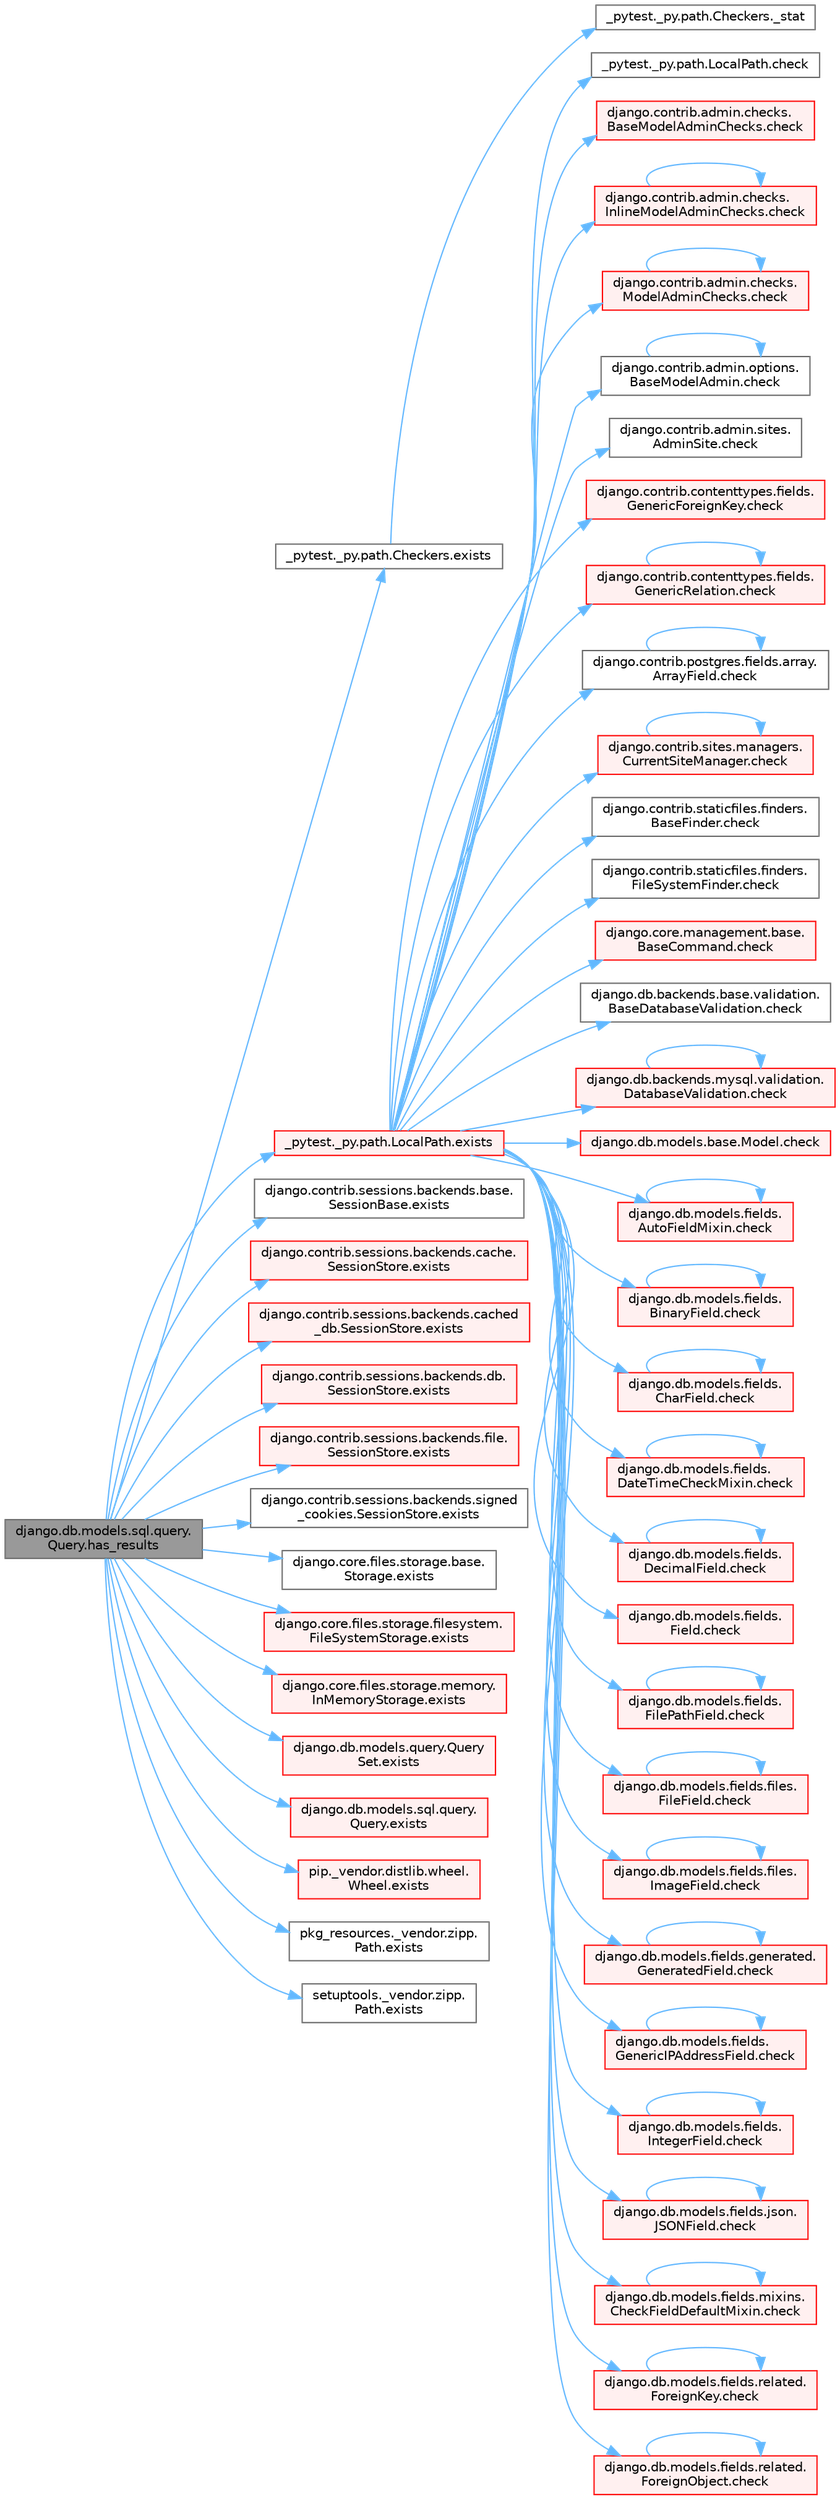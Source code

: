 digraph "django.db.models.sql.query.Query.has_results"
{
 // LATEX_PDF_SIZE
  bgcolor="transparent";
  edge [fontname=Helvetica,fontsize=10,labelfontname=Helvetica,labelfontsize=10];
  node [fontname=Helvetica,fontsize=10,shape=box,height=0.2,width=0.4];
  rankdir="LR";
  Node1 [id="Node000001",label="django.db.models.sql.query.\lQuery.has_results",height=0.2,width=0.4,color="gray40", fillcolor="grey60", style="filled", fontcolor="black",tooltip=" "];
  Node1 -> Node2 [id="edge1_Node000001_Node000002",color="steelblue1",style="solid",tooltip=" "];
  Node2 [id="Node000002",label="_pytest._py.path.Checkers.exists",height=0.2,width=0.4,color="grey40", fillcolor="white", style="filled",URL="$class__pytest_1_1__py_1_1path_1_1_checkers.html#a6dedf7a0277eaf69dd3a07ba46033cd0",tooltip=" "];
  Node2 -> Node3 [id="edge2_Node000002_Node000003",color="steelblue1",style="solid",tooltip=" "];
  Node3 [id="Node000003",label="_pytest._py.path.Checkers._stat",height=0.2,width=0.4,color="grey40", fillcolor="white", style="filled",URL="$class__pytest_1_1__py_1_1path_1_1_checkers.html#a68a6989c7dfc44d06b7bc4ad21f669a2",tooltip=" "];
  Node1 -> Node4 [id="edge3_Node000001_Node000004",color="steelblue1",style="solid",tooltip=" "];
  Node4 [id="Node000004",label="_pytest._py.path.LocalPath.exists",height=0.2,width=0.4,color="red", fillcolor="#FFF0F0", style="filled",URL="$class__pytest_1_1__py_1_1path_1_1_local_path.html#a3fbaec6b6f93562fa73a23530e92d148",tooltip=" "];
  Node4 -> Node5 [id="edge4_Node000004_Node000005",color="steelblue1",style="solid",tooltip=" "];
  Node5 [id="Node000005",label="_pytest._py.path.LocalPath.check",height=0.2,width=0.4,color="grey40", fillcolor="white", style="filled",URL="$class__pytest_1_1__py_1_1path_1_1_local_path.html#a4b987fb8998938ae4a5f4ed6aebf69ea",tooltip=" "];
  Node4 -> Node6 [id="edge5_Node000004_Node000006",color="steelblue1",style="solid",tooltip=" "];
  Node6 [id="Node000006",label="django.contrib.admin.checks.\lBaseModelAdminChecks.check",height=0.2,width=0.4,color="red", fillcolor="#FFF0F0", style="filled",URL="$classdjango_1_1contrib_1_1admin_1_1checks_1_1_base_model_admin_checks.html#a11595bf2b8d59e96fee553e518494d6d",tooltip=" "];
  Node4 -> Node39 [id="edge6_Node000004_Node000039",color="steelblue1",style="solid",tooltip=" "];
  Node39 [id="Node000039",label="django.contrib.admin.checks.\lInlineModelAdminChecks.check",height=0.2,width=0.4,color="red", fillcolor="#FFF0F0", style="filled",URL="$classdjango_1_1contrib_1_1admin_1_1checks_1_1_inline_model_admin_checks.html#acdf096659f73e5facb970e774e61f7cc",tooltip=" "];
  Node39 -> Node39 [id="edge7_Node000039_Node000039",color="steelblue1",style="solid",tooltip=" "];
  Node4 -> Node48 [id="edge8_Node000004_Node000048",color="steelblue1",style="solid",tooltip=" "];
  Node48 [id="Node000048",label="django.contrib.admin.checks.\lModelAdminChecks.check",height=0.2,width=0.4,color="red", fillcolor="#FFF0F0", style="filled",URL="$classdjango_1_1contrib_1_1admin_1_1checks_1_1_model_admin_checks.html#afedbd9df38a2915eb0a5a9cea0731bc3",tooltip=" "];
  Node48 -> Node48 [id="edge9_Node000048_Node000048",color="steelblue1",style="solid",tooltip=" "];
  Node4 -> Node68 [id="edge10_Node000004_Node000068",color="steelblue1",style="solid",tooltip=" "];
  Node68 [id="Node000068",label="django.contrib.admin.options.\lBaseModelAdmin.check",height=0.2,width=0.4,color="grey40", fillcolor="white", style="filled",URL="$classdjango_1_1contrib_1_1admin_1_1options_1_1_base_model_admin.html#af32f399c528a3e552e7518976cc41a5b",tooltip=" "];
  Node68 -> Node68 [id="edge11_Node000068_Node000068",color="steelblue1",style="solid",tooltip=" "];
  Node4 -> Node69 [id="edge12_Node000004_Node000069",color="steelblue1",style="solid",tooltip=" "];
  Node69 [id="Node000069",label="django.contrib.admin.sites.\lAdminSite.check",height=0.2,width=0.4,color="grey40", fillcolor="white", style="filled",URL="$classdjango_1_1contrib_1_1admin_1_1sites_1_1_admin_site.html#aefedadd8ec4a978001a8182443f0a75e",tooltip=" "];
  Node4 -> Node70 [id="edge13_Node000004_Node000070",color="steelblue1",style="solid",tooltip=" "];
  Node70 [id="Node000070",label="django.contrib.contenttypes.fields.\lGenericForeignKey.check",height=0.2,width=0.4,color="red", fillcolor="#FFF0F0", style="filled",URL="$classdjango_1_1contrib_1_1contenttypes_1_1fields_1_1_generic_foreign_key.html#a825d4540a94bc23ef0ce2a03f4ddb7fc",tooltip=" "];
  Node4 -> Node782 [id="edge14_Node000004_Node000782",color="steelblue1",style="solid",tooltip=" "];
  Node782 [id="Node000782",label="django.contrib.contenttypes.fields.\lGenericRelation.check",height=0.2,width=0.4,color="red", fillcolor="#FFF0F0", style="filled",URL="$classdjango_1_1contrib_1_1contenttypes_1_1fields_1_1_generic_relation.html#a45d009ec3d4930825210c7ec1bc16cac",tooltip=" "];
  Node782 -> Node782 [id="edge15_Node000782_Node000782",color="steelblue1",style="solid",tooltip=" "];
  Node4 -> Node786 [id="edge16_Node000004_Node000786",color="steelblue1",style="solid",tooltip=" "];
  Node786 [id="Node000786",label="django.contrib.postgres.fields.array.\lArrayField.check",height=0.2,width=0.4,color="grey40", fillcolor="white", style="filled",URL="$classdjango_1_1contrib_1_1postgres_1_1fields_1_1array_1_1_array_field.html#a3bfc183c9c8aad5ba35799fd720e9105",tooltip=" "];
  Node786 -> Node786 [id="edge17_Node000786_Node000786",color="steelblue1",style="solid",tooltip=" "];
  Node4 -> Node787 [id="edge18_Node000004_Node000787",color="steelblue1",style="solid",tooltip=" "];
  Node787 [id="Node000787",label="django.contrib.sites.managers.\lCurrentSiteManager.check",height=0.2,width=0.4,color="red", fillcolor="#FFF0F0", style="filled",URL="$classdjango_1_1contrib_1_1sites_1_1managers_1_1_current_site_manager.html#a24104e33647bb4f4a78f9a3b6f815248",tooltip=" "];
  Node787 -> Node787 [id="edge19_Node000787_Node000787",color="steelblue1",style="solid",tooltip=" "];
  Node4 -> Node2176 [id="edge20_Node000004_Node002176",color="steelblue1",style="solid",tooltip=" "];
  Node2176 [id="Node002176",label="django.contrib.staticfiles.finders.\lBaseFinder.check",height=0.2,width=0.4,color="grey40", fillcolor="white", style="filled",URL="$classdjango_1_1contrib_1_1staticfiles_1_1finders_1_1_base_finder.html#ab92c4f7950eea18b75fdb93463b0d29d",tooltip=" "];
  Node4 -> Node2177 [id="edge21_Node000004_Node002177",color="steelblue1",style="solid",tooltip=" "];
  Node2177 [id="Node002177",label="django.contrib.staticfiles.finders.\lFileSystemFinder.check",height=0.2,width=0.4,color="grey40", fillcolor="white", style="filled",URL="$classdjango_1_1contrib_1_1staticfiles_1_1finders_1_1_file_system_finder.html#a709eac9ec46c5e67a0ba159b658dc15a",tooltip=" "];
  Node4 -> Node2178 [id="edge22_Node000004_Node002178",color="steelblue1",style="solid",tooltip=" "];
  Node2178 [id="Node002178",label="django.core.management.base.\lBaseCommand.check",height=0.2,width=0.4,color="red", fillcolor="#FFF0F0", style="filled",URL="$classdjango_1_1core_1_1management_1_1base_1_1_base_command.html#a0ff1b562b3f6e68600b828fce3cf09b6",tooltip=" "];
  Node4 -> Node2179 [id="edge23_Node000004_Node002179",color="steelblue1",style="solid",tooltip=" "];
  Node2179 [id="Node002179",label="django.db.backends.base.validation.\lBaseDatabaseValidation.check",height=0.2,width=0.4,color="grey40", fillcolor="white", style="filled",URL="$classdjango_1_1db_1_1backends_1_1base_1_1validation_1_1_base_database_validation.html#aba603612877c7a309dad634f434bf751",tooltip=" "];
  Node4 -> Node2180 [id="edge24_Node000004_Node002180",color="steelblue1",style="solid",tooltip=" "];
  Node2180 [id="Node002180",label="django.db.backends.mysql.validation.\lDatabaseValidation.check",height=0.2,width=0.4,color="red", fillcolor="#FFF0F0", style="filled",URL="$classdjango_1_1db_1_1backends_1_1mysql_1_1validation_1_1_database_validation.html#ae97ac90b3d18457f080c5eb1c0412d88",tooltip=" "];
  Node2180 -> Node2180 [id="edge25_Node002180_Node002180",color="steelblue1",style="solid",tooltip=" "];
  Node4 -> Node2182 [id="edge26_Node000004_Node002182",color="steelblue1",style="solid",tooltip=" "];
  Node2182 [id="Node002182",label="django.db.models.base.Model.check",height=0.2,width=0.4,color="red", fillcolor="#FFF0F0", style="filled",URL="$classdjango_1_1db_1_1models_1_1base_1_1_model.html#ab2d7ad77a925236e80619ead6c3d7f4b",tooltip=" "];
  Node4 -> Node2202 [id="edge27_Node000004_Node002202",color="steelblue1",style="solid",tooltip=" "];
  Node2202 [id="Node002202",label="django.db.models.fields.\lAutoFieldMixin.check",height=0.2,width=0.4,color="red", fillcolor="#FFF0F0", style="filled",URL="$classdjango_1_1db_1_1models_1_1fields_1_1_auto_field_mixin.html#a85eb07224cb0ac2d36fbd60bca546bef",tooltip=" "];
  Node2202 -> Node2202 [id="edge28_Node002202_Node002202",color="steelblue1",style="solid",tooltip=" "];
  Node4 -> Node2205 [id="edge29_Node000004_Node002205",color="steelblue1",style="solid",tooltip=" "];
  Node2205 [id="Node002205",label="django.db.models.fields.\lBinaryField.check",height=0.2,width=0.4,color="red", fillcolor="#FFF0F0", style="filled",URL="$classdjango_1_1db_1_1models_1_1fields_1_1_binary_field.html#a51c981fa6aa2a2e1d4efcfa766673646",tooltip=" "];
  Node2205 -> Node2205 [id="edge30_Node002205_Node002205",color="steelblue1",style="solid",tooltip=" "];
  Node4 -> Node2207 [id="edge31_Node000004_Node002207",color="steelblue1",style="solid",tooltip=" "];
  Node2207 [id="Node002207",label="django.db.models.fields.\lCharField.check",height=0.2,width=0.4,color="red", fillcolor="#FFF0F0", style="filled",URL="$classdjango_1_1db_1_1models_1_1fields_1_1_char_field.html#a0eb18a4df8ce40930eb724339c6441b0",tooltip=" "];
  Node2207 -> Node2207 [id="edge32_Node002207_Node002207",color="steelblue1",style="solid",tooltip=" "];
  Node4 -> Node2211 [id="edge33_Node000004_Node002211",color="steelblue1",style="solid",tooltip=" "];
  Node2211 [id="Node002211",label="django.db.models.fields.\lDateTimeCheckMixin.check",height=0.2,width=0.4,color="red", fillcolor="#FFF0F0", style="filled",URL="$classdjango_1_1db_1_1models_1_1fields_1_1_date_time_check_mixin.html#ab7287b8bf80b28f6f50dec25d9a67a3a",tooltip=" "];
  Node2211 -> Node2211 [id="edge34_Node002211_Node002211",color="steelblue1",style="solid",tooltip=" "];
  Node4 -> Node2221 [id="edge35_Node000004_Node002221",color="steelblue1",style="solid",tooltip=" "];
  Node2221 [id="Node002221",label="django.db.models.fields.\lDecimalField.check",height=0.2,width=0.4,color="red", fillcolor="#FFF0F0", style="filled",URL="$classdjango_1_1db_1_1models_1_1fields_1_1_decimal_field.html#ab3ffc1695661a8734c24c28af00b6069",tooltip=" "];
  Node2221 -> Node2221 [id="edge36_Node002221_Node002221",color="steelblue1",style="solid",tooltip=" "];
  Node4 -> Node2225 [id="edge37_Node000004_Node002225",color="steelblue1",style="solid",tooltip=" "];
  Node2225 [id="Node002225",label="django.db.models.fields.\lField.check",height=0.2,width=0.4,color="red", fillcolor="#FFF0F0", style="filled",URL="$classdjango_1_1db_1_1models_1_1fields_1_1_field.html#ad2ebd34e73f0b1ff16ba6b6f155633ac",tooltip=" "];
  Node4 -> Node2238 [id="edge38_Node000004_Node002238",color="steelblue1",style="solid",tooltip=" "];
  Node2238 [id="Node002238",label="django.db.models.fields.\lFilePathField.check",height=0.2,width=0.4,color="red", fillcolor="#FFF0F0", style="filled",URL="$classdjango_1_1db_1_1models_1_1fields_1_1_file_path_field.html#acc2e0785469b1e3140219b0c9a195afb",tooltip=" "];
  Node2238 -> Node2238 [id="edge39_Node002238_Node002238",color="steelblue1",style="solid",tooltip=" "];
  Node4 -> Node2240 [id="edge40_Node000004_Node002240",color="steelblue1",style="solid",tooltip=" "];
  Node2240 [id="Node002240",label="django.db.models.fields.files.\lFileField.check",height=0.2,width=0.4,color="red", fillcolor="#FFF0F0", style="filled",URL="$classdjango_1_1db_1_1models_1_1fields_1_1files_1_1_file_field.html#a8922e0bff68bd802386352a5fccd8a85",tooltip=" "];
  Node2240 -> Node2240 [id="edge41_Node002240_Node002240",color="steelblue1",style="solid",tooltip=" "];
  Node4 -> Node2242 [id="edge42_Node000004_Node002242",color="steelblue1",style="solid",tooltip=" "];
  Node2242 [id="Node002242",label="django.db.models.fields.files.\lImageField.check",height=0.2,width=0.4,color="red", fillcolor="#FFF0F0", style="filled",URL="$classdjango_1_1db_1_1models_1_1fields_1_1files_1_1_image_field.html#a6e057f35358dcae72cbc468e58477f82",tooltip=" "];
  Node2242 -> Node2242 [id="edge43_Node002242_Node002242",color="steelblue1",style="solid",tooltip=" "];
  Node4 -> Node2244 [id="edge44_Node000004_Node002244",color="steelblue1",style="solid",tooltip=" "];
  Node2244 [id="Node002244",label="django.db.models.fields.generated.\lGeneratedField.check",height=0.2,width=0.4,color="red", fillcolor="#FFF0F0", style="filled",URL="$classdjango_1_1db_1_1models_1_1fields_1_1generated_1_1_generated_field.html#a17dcd0f6d6580cb5f6417d8730312ad6",tooltip=" "];
  Node2244 -> Node2244 [id="edge45_Node002244_Node002244",color="steelblue1",style="solid",tooltip=" "];
  Node4 -> Node2251 [id="edge46_Node000004_Node002251",color="steelblue1",style="solid",tooltip=" "];
  Node2251 [id="Node002251",label="django.db.models.fields.\lGenericIPAddressField.check",height=0.2,width=0.4,color="red", fillcolor="#FFF0F0", style="filled",URL="$classdjango_1_1db_1_1models_1_1fields_1_1_generic_i_p_address_field.html#af73879f6f7868b661fe27d031849cbfb",tooltip=" "];
  Node2251 -> Node2251 [id="edge47_Node002251_Node002251",color="steelblue1",style="solid",tooltip=" "];
  Node4 -> Node2253 [id="edge48_Node000004_Node002253",color="steelblue1",style="solid",tooltip=" "];
  Node2253 [id="Node002253",label="django.db.models.fields.\lIntegerField.check",height=0.2,width=0.4,color="red", fillcolor="#FFF0F0", style="filled",URL="$classdjango_1_1db_1_1models_1_1fields_1_1_integer_field.html#a5e5ba3fdfa77ed60312a7d653c18646c",tooltip=" "];
  Node2253 -> Node2253 [id="edge49_Node002253_Node002253",color="steelblue1",style="solid",tooltip=" "];
  Node4 -> Node2255 [id="edge50_Node000004_Node002255",color="steelblue1",style="solid",tooltip=" "];
  Node2255 [id="Node002255",label="django.db.models.fields.json.\lJSONField.check",height=0.2,width=0.4,color="red", fillcolor="#FFF0F0", style="filled",URL="$classdjango_1_1db_1_1models_1_1fields_1_1json_1_1_j_s_o_n_field.html#a3e212f8702c9959a9043f962509472b4",tooltip=" "];
  Node2255 -> Node2255 [id="edge51_Node002255_Node002255",color="steelblue1",style="solid",tooltip=" "];
  Node4 -> Node2256 [id="edge52_Node000004_Node002256",color="steelblue1",style="solid",tooltip=" "];
  Node2256 [id="Node002256",label="django.db.models.fields.mixins.\lCheckFieldDefaultMixin.check",height=0.2,width=0.4,color="red", fillcolor="#FFF0F0", style="filled",URL="$classdjango_1_1db_1_1models_1_1fields_1_1mixins_1_1_check_field_default_mixin.html#a60e678d87f918980b2665c9586ac6e30",tooltip=" "];
  Node2256 -> Node2256 [id="edge53_Node002256_Node002256",color="steelblue1",style="solid",tooltip=" "];
  Node4 -> Node2258 [id="edge54_Node000004_Node002258",color="steelblue1",style="solid",tooltip=" "];
  Node2258 [id="Node002258",label="django.db.models.fields.related.\lForeignKey.check",height=0.2,width=0.4,color="red", fillcolor="#FFF0F0", style="filled",URL="$classdjango_1_1db_1_1models_1_1fields_1_1related_1_1_foreign_key.html#a4f1f9779dfed8a2ecc2ef8e7c763ac2e",tooltip=" "];
  Node2258 -> Node2258 [id="edge55_Node002258_Node002258",color="steelblue1",style="solid",tooltip=" "];
  Node4 -> Node2264 [id="edge56_Node000004_Node002264",color="steelblue1",style="solid",tooltip=" "];
  Node2264 [id="Node002264",label="django.db.models.fields.related.\lForeignObject.check",height=0.2,width=0.4,color="red", fillcolor="#FFF0F0", style="filled",URL="$classdjango_1_1db_1_1models_1_1fields_1_1related_1_1_foreign_object.html#a3f86b34db6a0c837940fd06a738f8874",tooltip=" "];
  Node2264 -> Node2264 [id="edge57_Node002264_Node002264",color="steelblue1",style="solid",tooltip=" "];
  Node1 -> Node1474 [id="edge58_Node000001_Node001474",color="steelblue1",style="solid",tooltip=" "];
  Node1474 [id="Node001474",label="django.contrib.sessions.backends.base.\lSessionBase.exists",height=0.2,width=0.4,color="grey40", fillcolor="white", style="filled",URL="$classdjango_1_1contrib_1_1sessions_1_1backends_1_1base_1_1_session_base.html#a7bf2b4a5ceb726441c06bf9122c392ab",tooltip=" "];
  Node1 -> Node1475 [id="edge59_Node000001_Node001475",color="steelblue1",style="solid",tooltip=" "];
  Node1475 [id="Node001475",label="django.contrib.sessions.backends.cache.\lSessionStore.exists",height=0.2,width=0.4,color="red", fillcolor="#FFF0F0", style="filled",URL="$classdjango_1_1contrib_1_1sessions_1_1backends_1_1cache_1_1_session_store.html#a253d926e3014bb124eaa4c182a641d66",tooltip=" "];
  Node1 -> Node1476 [id="edge60_Node000001_Node001476",color="steelblue1",style="solid",tooltip=" "];
  Node1476 [id="Node001476",label="django.contrib.sessions.backends.cached\l_db.SessionStore.exists",height=0.2,width=0.4,color="red", fillcolor="#FFF0F0", style="filled",URL="$classdjango_1_1contrib_1_1sessions_1_1backends_1_1cached__db_1_1_session_store.html#ab4d6e8179354888e2ce4f8deb80d49f4",tooltip=" "];
  Node1 -> Node1477 [id="edge61_Node000001_Node001477",color="steelblue1",style="solid",tooltip=" "];
  Node1477 [id="Node001477",label="django.contrib.sessions.backends.db.\lSessionStore.exists",height=0.2,width=0.4,color="red", fillcolor="#FFF0F0", style="filled",URL="$classdjango_1_1contrib_1_1sessions_1_1backends_1_1db_1_1_session_store.html#ad80b6beee2197e5e67edc89f63c95bf5",tooltip=" "];
  Node1 -> Node1478 [id="edge62_Node000001_Node001478",color="steelblue1",style="solid",tooltip=" "];
  Node1478 [id="Node001478",label="django.contrib.sessions.backends.file.\lSessionStore.exists",height=0.2,width=0.4,color="red", fillcolor="#FFF0F0", style="filled",URL="$classdjango_1_1contrib_1_1sessions_1_1backends_1_1file_1_1_session_store.html#ac71713367271770f0725f65d90ea66c5",tooltip=" "];
  Node1 -> Node1480 [id="edge63_Node000001_Node001480",color="steelblue1",style="solid",tooltip=" "];
  Node1480 [id="Node001480",label="django.contrib.sessions.backends.signed\l_cookies.SessionStore.exists",height=0.2,width=0.4,color="grey40", fillcolor="white", style="filled",URL="$classdjango_1_1contrib_1_1sessions_1_1backends_1_1signed__cookies_1_1_session_store.html#a1aebd5a329bcb1ea4b1faf11e6c8eb81",tooltip=" "];
  Node1 -> Node1481 [id="edge64_Node000001_Node001481",color="steelblue1",style="solid",tooltip=" "];
  Node1481 [id="Node001481",label="django.core.files.storage.base.\lStorage.exists",height=0.2,width=0.4,color="grey40", fillcolor="white", style="filled",URL="$classdjango_1_1core_1_1files_1_1storage_1_1base_1_1_storage.html#ad961e78432576b47c491cba6b9e53a33",tooltip=" "];
  Node1 -> Node1482 [id="edge65_Node000001_Node001482",color="steelblue1",style="solid",tooltip=" "];
  Node1482 [id="Node001482",label="django.core.files.storage.filesystem.\lFileSystemStorage.exists",height=0.2,width=0.4,color="red", fillcolor="#FFF0F0", style="filled",URL="$classdjango_1_1core_1_1files_1_1storage_1_1filesystem_1_1_file_system_storage.html#a09638d435096d0b39bdbeaed81148baa",tooltip=" "];
  Node1 -> Node1483 [id="edge66_Node000001_Node001483",color="steelblue1",style="solid",tooltip=" "];
  Node1483 [id="Node001483",label="django.core.files.storage.memory.\lInMemoryStorage.exists",height=0.2,width=0.4,color="red", fillcolor="#FFF0F0", style="filled",URL="$classdjango_1_1core_1_1files_1_1storage_1_1memory_1_1_in_memory_storage.html#a0fc0341e2cd9d6dd1d84facce7595070",tooltip=" "];
  Node1 -> Node1495 [id="edge67_Node000001_Node001495",color="steelblue1",style="solid",tooltip=" "];
  Node1495 [id="Node001495",label="django.db.models.query.Query\lSet.exists",height=0.2,width=0.4,color="red", fillcolor="#FFF0F0", style="filled",URL="$classdjango_1_1db_1_1models_1_1query_1_1_query_set.html#ae07119b93f36fe3af50d3ee7538a68d1",tooltip=" "];
  Node1 -> Node1496 [id="edge68_Node000001_Node001496",color="steelblue1",style="solid",tooltip=" "];
  Node1496 [id="Node001496",label="django.db.models.sql.query.\lQuery.exists",height=0.2,width=0.4,color="red", fillcolor="#FFF0F0", style="filled",URL="$classdjango_1_1db_1_1models_1_1sql_1_1query_1_1_query.html#ae5c8bc324c4badfdcba3d115464be353",tooltip=" "];
  Node1 -> Node3024 [id="edge69_Node000001_Node003024",color="steelblue1",style="solid",tooltip=" "];
  Node3024 [id="Node003024",label="pip._vendor.distlib.wheel.\lWheel.exists",height=0.2,width=0.4,color="red", fillcolor="#FFF0F0", style="filled",URL="$classpip_1_1__vendor_1_1distlib_1_1wheel_1_1_wheel.html#a9ea7ded38fabd19aa8604ad550a8d6aa",tooltip=" "];
  Node1 -> Node3025 [id="edge70_Node000001_Node003025",color="steelblue1",style="solid",tooltip=" "];
  Node3025 [id="Node003025",label="pkg_resources._vendor.zipp.\lPath.exists",height=0.2,width=0.4,color="grey40", fillcolor="white", style="filled",URL="$classpkg__resources_1_1__vendor_1_1zipp_1_1_path.html#ad9384fc611ced67d371e1dd1af2973c5",tooltip=" "];
  Node1 -> Node3026 [id="edge71_Node000001_Node003026",color="steelblue1",style="solid",tooltip=" "];
  Node3026 [id="Node003026",label="setuptools._vendor.zipp.\lPath.exists",height=0.2,width=0.4,color="grey40", fillcolor="white", style="filled",URL="$classsetuptools_1_1__vendor_1_1zipp_1_1_path.html#a6131d6744eee53e9565869e765cda545",tooltip=" "];
}
